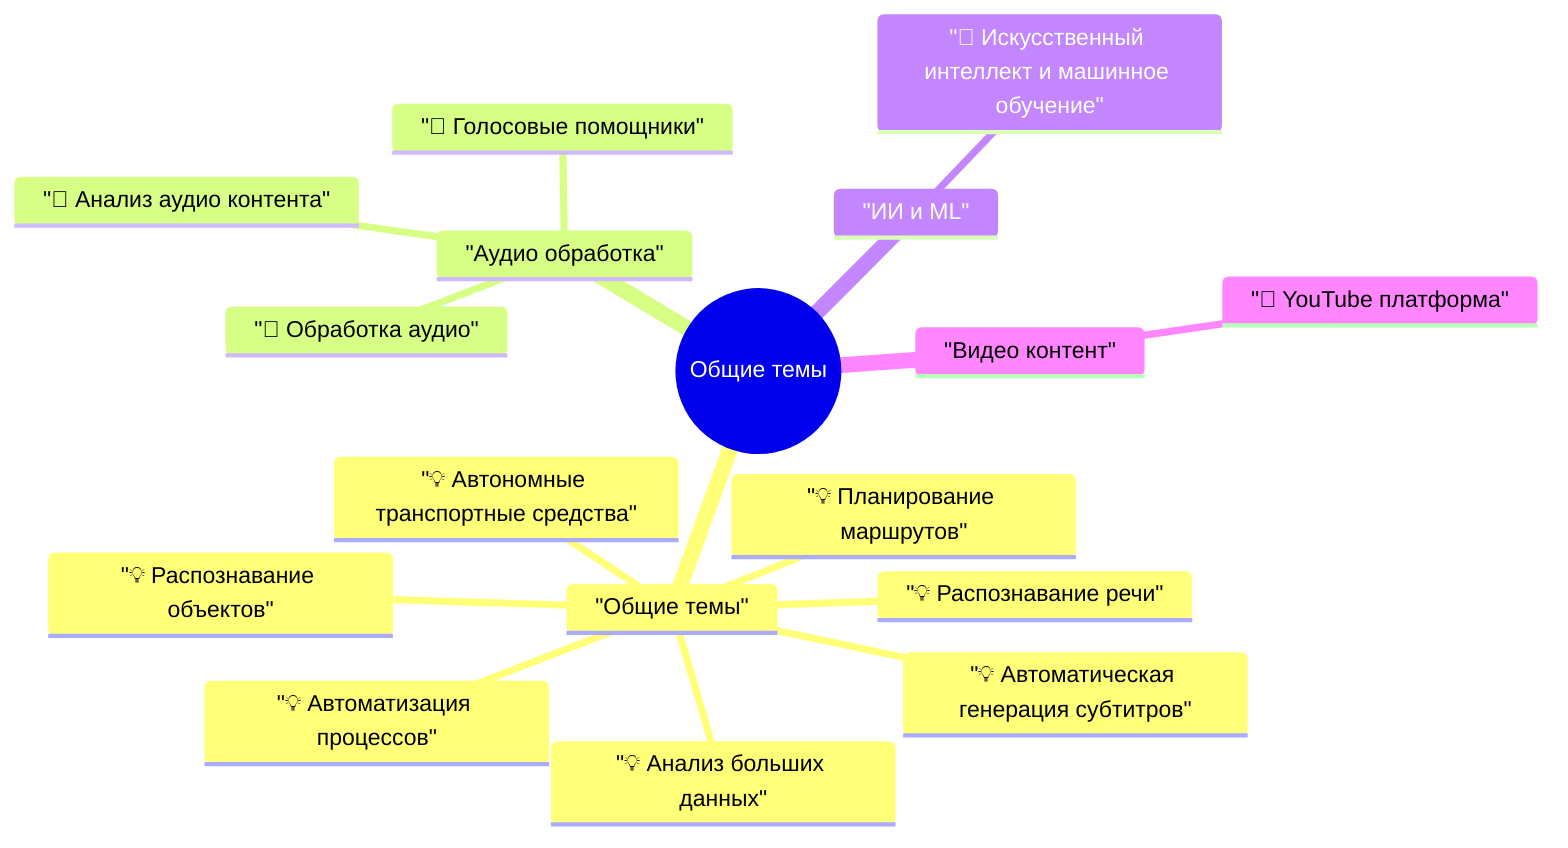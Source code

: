 mindmap
  root(("Общие темы"))
    "Общие темы"
      "💡 Автоматизация процессов"
      "💡 Анализ больших данных"
      "💡 Автоматическая генерация субтитров"
      "💡 Распознавание речи"
      "💡 Автономные транспортные средства"
      "💡 Распознавание объектов"
      "💡 Планирование маршрутов"
    "Аудио обработка"
      "🎵 Анализ аудио контента"
      "🎵 Голосовые помощники"
      "🎵 Обработка аудио"
    "ИИ и ML"
      "🤖 Искусственный интеллект и машинное обучение"
    "Видео контент"
      "🎥 YouTube платформа"